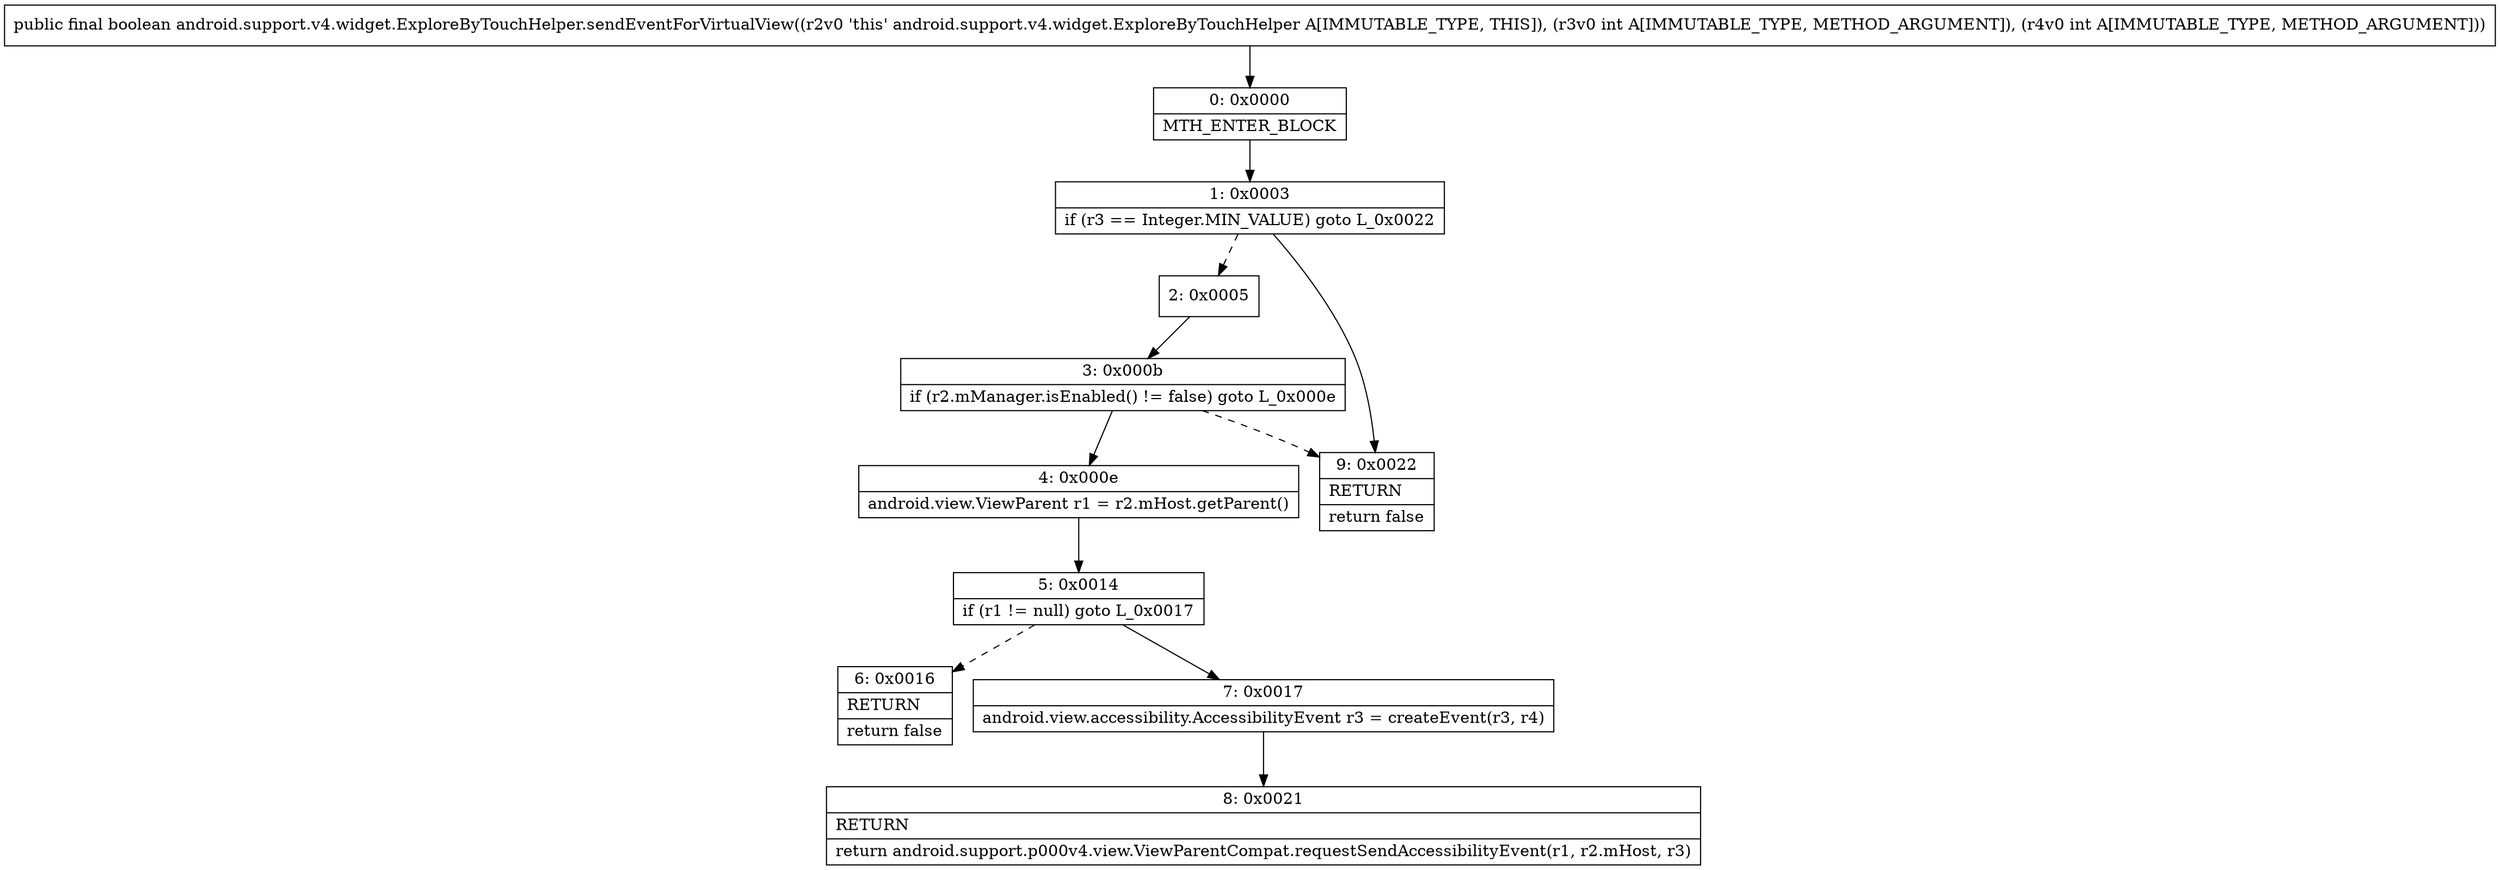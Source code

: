 digraph "CFG forandroid.support.v4.widget.ExploreByTouchHelper.sendEventForVirtualView(II)Z" {
Node_0 [shape=record,label="{0\:\ 0x0000|MTH_ENTER_BLOCK\l}"];
Node_1 [shape=record,label="{1\:\ 0x0003|if (r3 == Integer.MIN_VALUE) goto L_0x0022\l}"];
Node_2 [shape=record,label="{2\:\ 0x0005}"];
Node_3 [shape=record,label="{3\:\ 0x000b|if (r2.mManager.isEnabled() != false) goto L_0x000e\l}"];
Node_4 [shape=record,label="{4\:\ 0x000e|android.view.ViewParent r1 = r2.mHost.getParent()\l}"];
Node_5 [shape=record,label="{5\:\ 0x0014|if (r1 != null) goto L_0x0017\l}"];
Node_6 [shape=record,label="{6\:\ 0x0016|RETURN\l|return false\l}"];
Node_7 [shape=record,label="{7\:\ 0x0017|android.view.accessibility.AccessibilityEvent r3 = createEvent(r3, r4)\l}"];
Node_8 [shape=record,label="{8\:\ 0x0021|RETURN\l|return android.support.p000v4.view.ViewParentCompat.requestSendAccessibilityEvent(r1, r2.mHost, r3)\l}"];
Node_9 [shape=record,label="{9\:\ 0x0022|RETURN\l|return false\l}"];
MethodNode[shape=record,label="{public final boolean android.support.v4.widget.ExploreByTouchHelper.sendEventForVirtualView((r2v0 'this' android.support.v4.widget.ExploreByTouchHelper A[IMMUTABLE_TYPE, THIS]), (r3v0 int A[IMMUTABLE_TYPE, METHOD_ARGUMENT]), (r4v0 int A[IMMUTABLE_TYPE, METHOD_ARGUMENT])) }"];
MethodNode -> Node_0;
Node_0 -> Node_1;
Node_1 -> Node_2[style=dashed];
Node_1 -> Node_9;
Node_2 -> Node_3;
Node_3 -> Node_4;
Node_3 -> Node_9[style=dashed];
Node_4 -> Node_5;
Node_5 -> Node_6[style=dashed];
Node_5 -> Node_7;
Node_7 -> Node_8;
}

